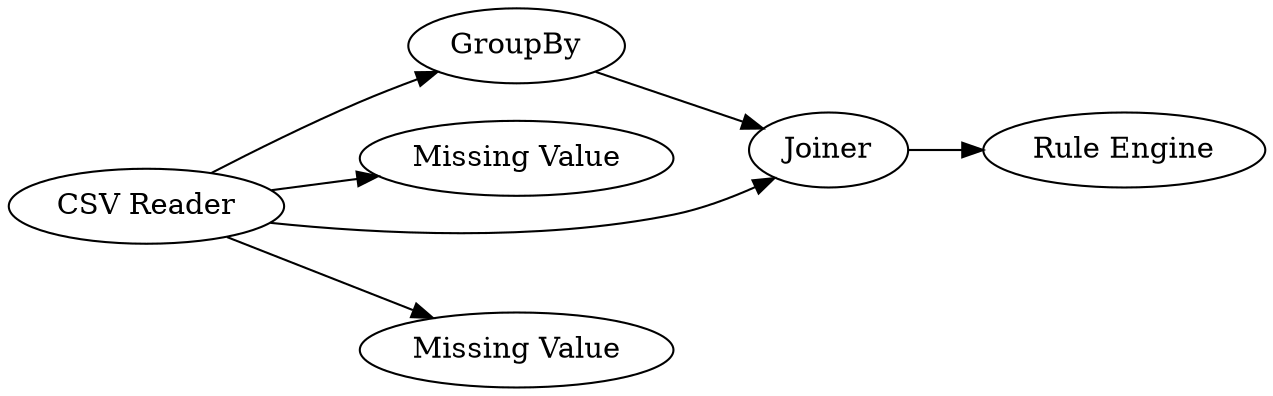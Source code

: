 digraph {
	"842728998203699535_15" [label=GroupBy]
	"842728998203699535_14" [label="Missing Value"]
	"842728998203699535_16" [label=Joiner]
	"842728998203699535_17" [label="Rule Engine"]
	"842728998203699535_1" [label="CSV Reader"]
	"842728998203699535_13" [label="Missing Value"]
	"842728998203699535_1" -> "842728998203699535_15"
	"842728998203699535_16" -> "842728998203699535_17"
	"842728998203699535_1" -> "842728998203699535_16"
	"842728998203699535_1" -> "842728998203699535_14"
	"842728998203699535_1" -> "842728998203699535_13"
	"842728998203699535_15" -> "842728998203699535_16"
	rankdir=LR
}
